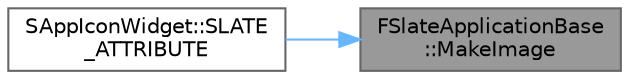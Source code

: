 digraph "FSlateApplicationBase::MakeImage"
{
 // INTERACTIVE_SVG=YES
 // LATEX_PDF_SIZE
  bgcolor="transparent";
  edge [fontname=Helvetica,fontsize=10,labelfontname=Helvetica,labelfontsize=10];
  node [fontname=Helvetica,fontsize=10,shape=box,height=0.2,width=0.4];
  rankdir="RL";
  Node1 [id="Node000001",label="FSlateApplicationBase\l::MakeImage",height=0.2,width=0.4,color="gray40", fillcolor="grey60", style="filled", fontcolor="black",tooltip="Creates an image widget."];
  Node1 -> Node2 [id="edge1_Node000001_Node000002",dir="back",color="steelblue1",style="solid",tooltip=" "];
  Node2 [id="Node000002",label="SAppIconWidget::SLATE\l_ATTRIBUTE",height=0.2,width=0.4,color="grey40", fillcolor="white", style="filled",URL="$de/d72/classSAppIconWidget.html#a44288380df06b2cd17dce33f72dcac80",tooltip="Icon color and opacity."];
}
